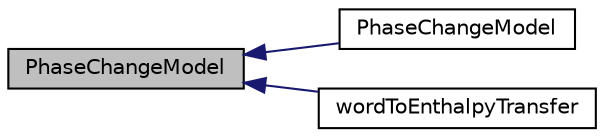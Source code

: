 digraph "PhaseChangeModel"
{
  bgcolor="transparent";
  edge [fontname="Helvetica",fontsize="10",labelfontname="Helvetica",labelfontsize="10"];
  node [fontname="Helvetica",fontsize="10",shape=record];
  rankdir="LR";
  Node1 [label="PhaseChangeModel",height=0.2,width=0.4,color="black", fillcolor="grey75", style="filled", fontcolor="black"];
  Node1 -> Node2 [dir="back",color="midnightblue",fontsize="10",style="solid",fontname="Helvetica"];
  Node2 [label="PhaseChangeModel",height=0.2,width=0.4,color="black",URL="$a01872.html#aeea1fe8993c9fc1e6088e93199885594",tooltip="Construct copy. "];
  Node1 -> Node3 [dir="back",color="midnightblue",fontsize="10",style="solid",fontname="Helvetica"];
  Node3 [label="wordToEnthalpyTransfer",height=0.2,width=0.4,color="black",URL="$a01872.html#a6be563c6ad6bc35b5860100965510cb0",tooltip="Convert word to enthalpy transfer type. "];
}
